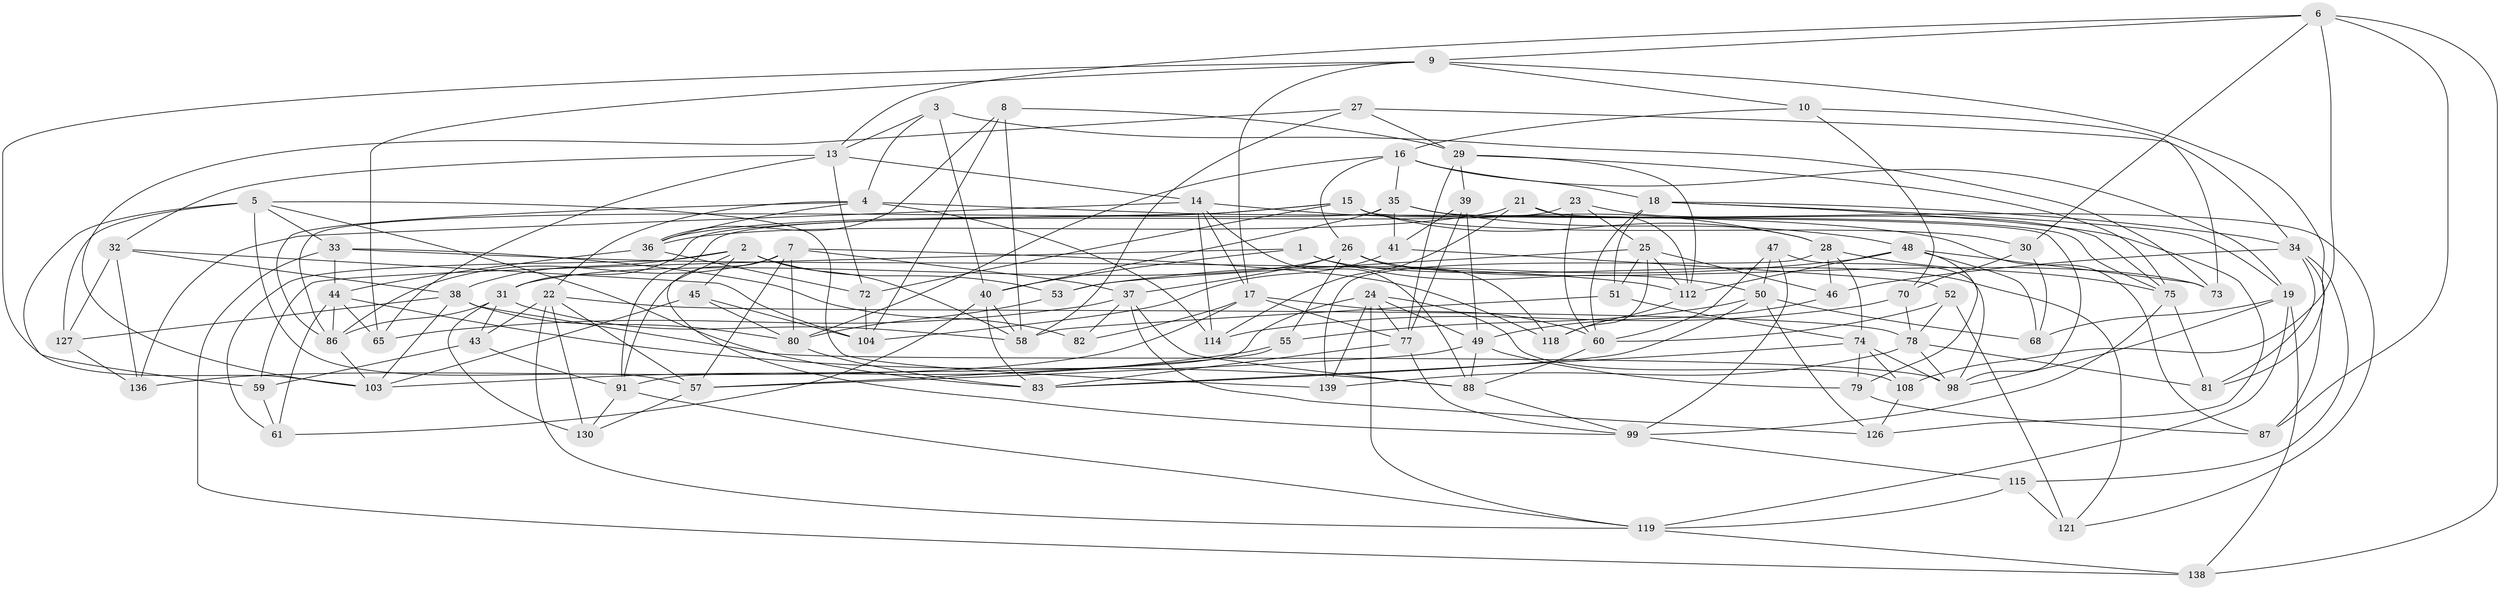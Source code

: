 // original degree distribution, {4: 1.0}
// Generated by graph-tools (version 1.1) at 2025/42/03/06/25 10:42:16]
// undirected, 90 vertices, 228 edges
graph export_dot {
graph [start="1"]
  node [color=gray90,style=filled];
  1;
  2 [super="+11"];
  3;
  4 [super="+102"];
  5 [super="+137"];
  6 [super="+110"];
  7 [super="+12"];
  8;
  9 [super="+134"];
  10;
  13 [super="+97"];
  14 [super="+62"];
  15 [super="+100"];
  16 [super="+20"];
  17 [super="+92"];
  18 [super="+64"];
  19 [super="+109"];
  21;
  22 [super="+131"];
  23;
  24 [super="+128"];
  25 [super="+71"];
  26 [super="+90"];
  27;
  28 [super="+96"];
  29 [super="+69"];
  30;
  31 [super="+66"];
  32 [super="+120"];
  33 [super="+140"];
  34 [super="+63"];
  35 [super="+89"];
  36 [super="+42"];
  37 [super="+76"];
  38 [super="+125"];
  39;
  40 [super="+94"];
  41;
  43;
  44 [super="+124"];
  45;
  46;
  47;
  48 [super="+107"];
  49 [super="+54"];
  50 [super="+56"];
  51;
  52;
  53;
  55;
  57 [super="+129"];
  58 [super="+85"];
  59;
  60 [super="+67"];
  61;
  65;
  68;
  70;
  72;
  73;
  74 [super="+93"];
  75 [super="+116"];
  77 [super="+135"];
  78 [super="+84"];
  79;
  80 [super="+101"];
  81;
  82;
  83 [super="+113"];
  86 [super="+132"];
  87;
  88 [super="+122"];
  91 [super="+95"];
  98 [super="+106"];
  99 [super="+105"];
  103 [super="+111"];
  104 [super="+117"];
  108;
  112 [super="+133"];
  114;
  115;
  118;
  119 [super="+123"];
  121;
  126;
  127;
  130;
  136;
  138;
  139;
  1 -- 59;
  1 -- 121;
  1 -- 50;
  1 -- 40;
  2 -- 61;
  2 -- 53;
  2 -- 58;
  2 -- 45;
  2 -- 99;
  2 -- 38;
  3 -- 4;
  3 -- 73;
  3 -- 40;
  3 -- 13;
  4 -- 114;
  4 -- 87;
  4 -- 36;
  4 -- 22;
  4 -- 86;
  5 -- 139;
  5 -- 83;
  5 -- 127;
  5 -- 57;
  5 -- 59;
  5 -- 33;
  6 -- 30;
  6 -- 9;
  6 -- 138;
  6 -- 108;
  6 -- 87;
  6 -- 13;
  7 -- 80;
  7 -- 91;
  7 -- 57;
  7 -- 118;
  7 -- 37;
  7 -- 86;
  8 -- 29;
  8 -- 104;
  8 -- 36;
  8 -- 58;
  9 -- 65;
  9 -- 10;
  9 -- 81;
  9 -- 17;
  9 -- 103;
  10 -- 73;
  10 -- 16;
  10 -- 70;
  13 -- 72;
  13 -- 65;
  13 -- 32;
  13 -- 14;
  14 -- 28;
  14 -- 114;
  14 -- 136;
  14 -- 88;
  14 -- 17;
  15 -- 72;
  15 -- 28;
  15 -- 98;
  15 -- 36;
  15 -- 31;
  15 -- 30;
  16 -- 19;
  16 -- 80;
  16 -- 35;
  16 -- 18;
  16 -- 26;
  17 -- 136;
  17 -- 60;
  17 -- 82;
  17 -- 77;
  18 -- 126;
  18 -- 34;
  18 -- 51;
  18 -- 60;
  18 -- 19;
  19 -- 98;
  19 -- 119;
  19 -- 68;
  19 -- 138;
  21 -- 114;
  21 -- 121;
  21 -- 36;
  21 -- 112;
  22 -- 78;
  22 -- 130;
  22 -- 119;
  22 -- 57;
  22 -- 43;
  23 -- 75;
  23 -- 60;
  23 -- 91;
  23 -- 25;
  24 -- 139;
  24 -- 49;
  24 -- 77;
  24 -- 108;
  24 -- 119;
  24 -- 91;
  25 -- 53;
  25 -- 118;
  25 -- 112;
  25 -- 51;
  25 -- 46;
  26 -- 55;
  26 -- 73;
  26 -- 37;
  26 -- 118;
  26 -- 31;
  27 -- 58;
  27 -- 103;
  27 -- 34;
  27 -- 29;
  28 -- 74;
  28 -- 75;
  28 -- 139;
  28 -- 46;
  29 -- 39;
  29 -- 75;
  29 -- 112;
  29 -- 77;
  30 -- 68;
  30 -- 70;
  31 -- 130;
  31 -- 43;
  31 -- 86;
  31 -- 58;
  32 -- 38;
  32 -- 104 [weight=2];
  32 -- 136;
  32 -- 127;
  33 -- 138;
  33 -- 82 [weight=2];
  33 -- 112;
  33 -- 44;
  34 -- 87;
  34 -- 46;
  34 -- 115;
  34 -- 81;
  35 -- 41;
  35 -- 48;
  35 -- 75;
  35 -- 40;
  35 -- 86;
  36 -- 72;
  36 -- 44;
  37 -- 126;
  37 -- 82;
  37 -- 88;
  37 -- 65;
  38 -- 98;
  38 -- 103;
  38 -- 80;
  38 -- 127;
  39 -- 41;
  39 -- 49;
  39 -- 77;
  40 -- 61;
  40 -- 83;
  40 -- 58;
  41 -- 52;
  41 -- 104;
  43 -- 91;
  43 -- 59;
  44 -- 86;
  44 -- 61;
  44 -- 88;
  44 -- 65;
  45 -- 80;
  45 -- 104;
  45 -- 103;
  46 -- 49;
  47 -- 60;
  47 -- 50;
  47 -- 99;
  47 -- 98;
  48 -- 73;
  48 -- 68;
  48 -- 112;
  48 -- 53;
  48 -- 79;
  49 -- 79;
  49 -- 57;
  49 -- 88;
  50 -- 126;
  50 -- 55;
  50 -- 83;
  50 -- 68;
  51 -- 58;
  51 -- 74;
  52 -- 60;
  52 -- 121;
  52 -- 78;
  53 -- 80;
  55 -- 103;
  55 -- 57;
  57 -- 130;
  59 -- 61;
  60 -- 88;
  70 -- 114;
  70 -- 78;
  72 -- 104;
  74 -- 108;
  74 -- 79;
  74 -- 83;
  74 -- 98;
  75 -- 81;
  75 -- 99;
  77 -- 99;
  77 -- 83;
  78 -- 81;
  78 -- 98;
  78 -- 139;
  79 -- 87;
  80 -- 83;
  86 -- 103;
  88 -- 99;
  91 -- 130;
  91 -- 119;
  99 -- 115;
  108 -- 126;
  112 -- 118;
  115 -- 119;
  115 -- 121;
  119 -- 138;
  127 -- 136;
}
